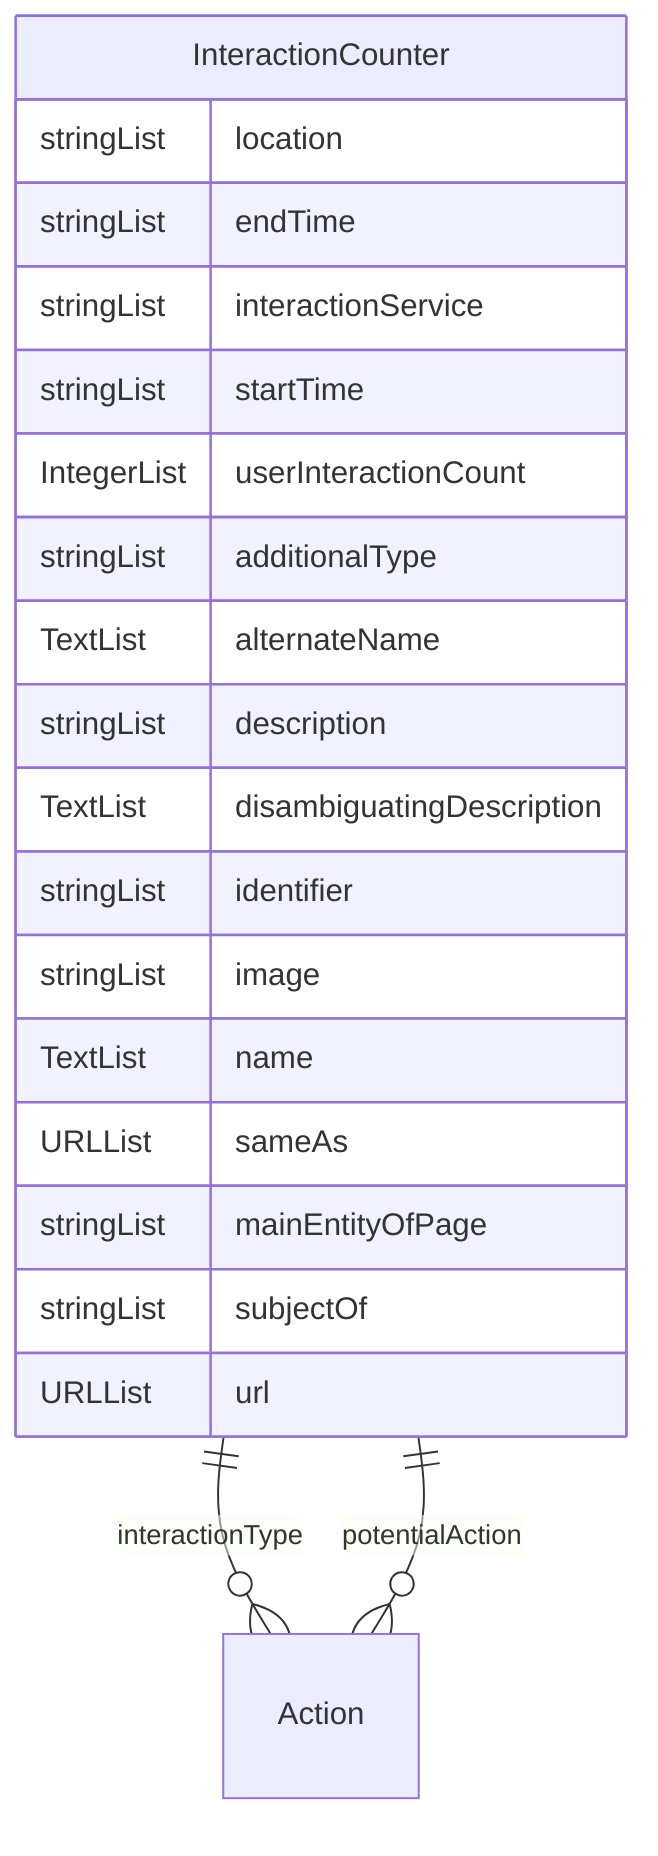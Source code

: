 erDiagram
InteractionCounter {
    stringList location  
    stringList endTime  
    stringList interactionService  
    stringList startTime  
    IntegerList userInteractionCount  
    stringList additionalType  
    TextList alternateName  
    stringList description  
    TextList disambiguatingDescription  
    stringList identifier  
    stringList image  
    TextList name  
    URLList sameAs  
    stringList mainEntityOfPage  
    stringList subjectOf  
    URLList url  
}

InteractionCounter ||--}o Action : "interactionType"
InteractionCounter ||--}o Action : "potentialAction"